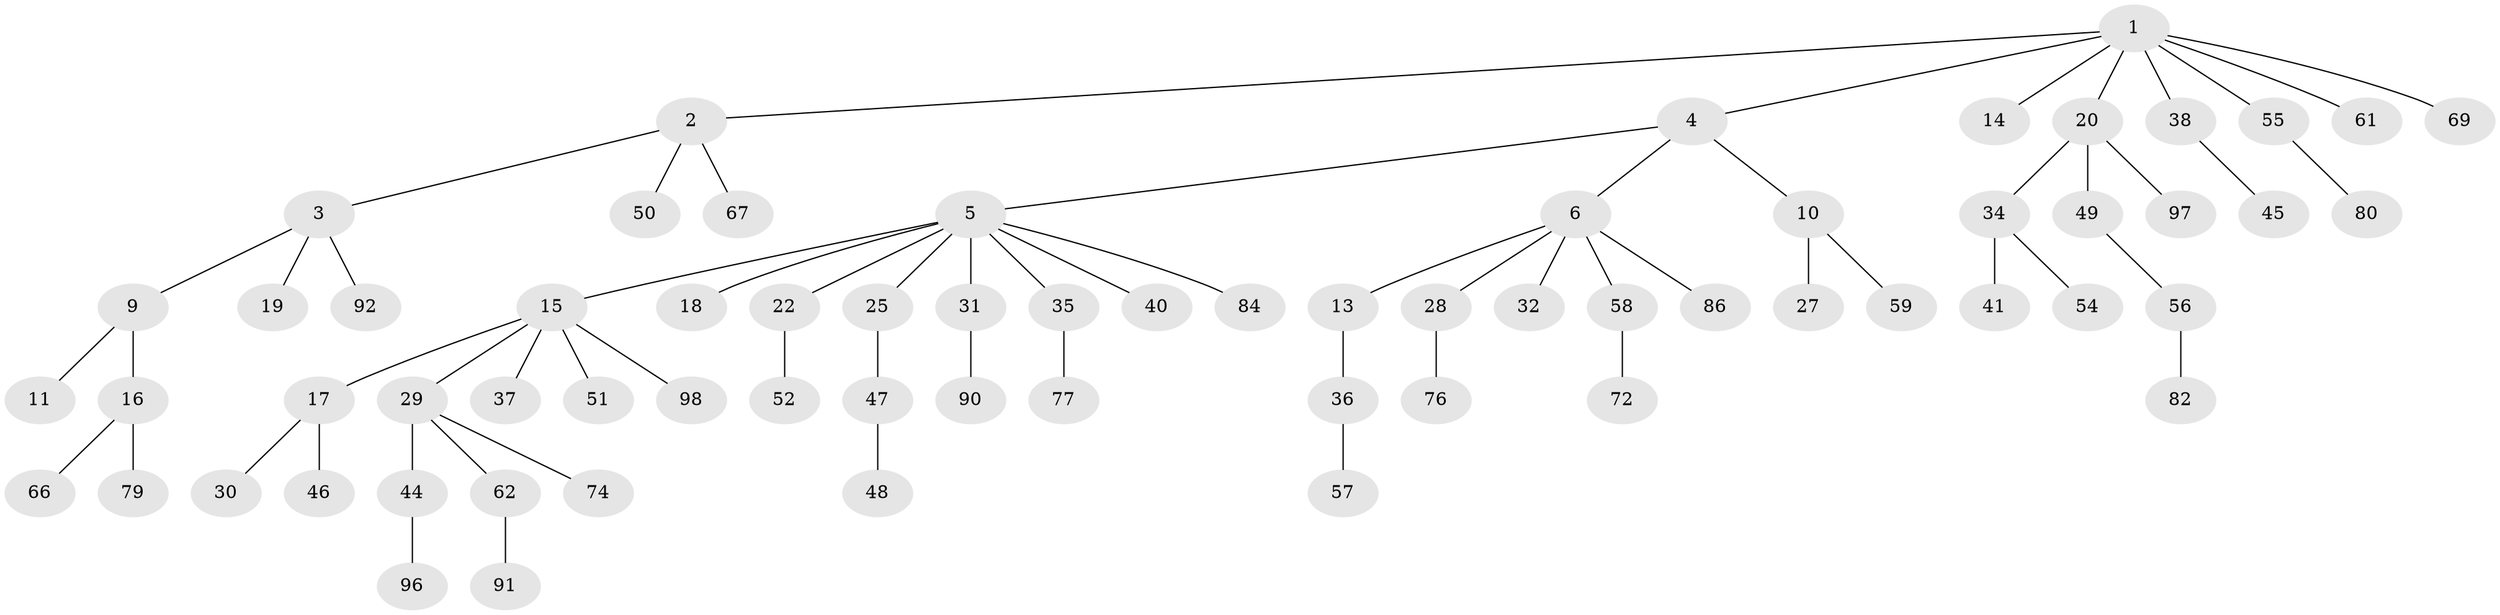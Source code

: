 // original degree distribution, {7: 0.009615384615384616, 4: 0.0673076923076923, 8: 0.009615384615384616, 5: 0.019230769230769232, 2: 0.3076923076923077, 3: 0.1346153846153846, 1: 0.4519230769230769}
// Generated by graph-tools (version 1.1) at 2025/42/03/06/25 10:42:05]
// undirected, 67 vertices, 66 edges
graph export_dot {
graph [start="1"]
  node [color=gray90,style=filled];
  1 [super="+21"];
  2 [super="+7"];
  3 [super="+88"];
  4;
  5 [super="+12"];
  6 [super="+8"];
  9;
  10 [super="+85"];
  11 [super="+71"];
  13 [super="+89"];
  14;
  15 [super="+23"];
  16 [super="+33"];
  17 [super="+42"];
  18 [super="+43"];
  19;
  20 [super="+26"];
  22 [super="+24"];
  25 [super="+101"];
  27;
  28 [super="+70"];
  29 [super="+39"];
  30 [super="+75"];
  31 [super="+63"];
  32;
  34 [super="+53"];
  35 [super="+65"];
  36;
  37;
  38 [super="+64"];
  40;
  41 [super="+78"];
  44;
  45 [super="+81"];
  46;
  47 [super="+102"];
  48 [super="+83"];
  49 [super="+60"];
  50;
  51;
  52 [super="+95"];
  54 [super="+104"];
  55;
  56 [super="+68"];
  57 [super="+73"];
  58;
  59;
  61 [super="+100"];
  62;
  66;
  67;
  69;
  72;
  74 [super="+87"];
  76;
  77;
  79;
  80 [super="+94"];
  82;
  84;
  86 [super="+93"];
  90;
  91 [super="+99"];
  92;
  96 [super="+103"];
  97;
  98;
  1 -- 2;
  1 -- 4;
  1 -- 14;
  1 -- 20;
  1 -- 61;
  1 -- 69;
  1 -- 38;
  1 -- 55;
  2 -- 3;
  2 -- 67;
  2 -- 50;
  3 -- 9;
  3 -- 19;
  3 -- 92;
  4 -- 5;
  4 -- 6;
  4 -- 10;
  5 -- 18;
  5 -- 22;
  5 -- 25;
  5 -- 31;
  5 -- 40;
  5 -- 84;
  5 -- 35;
  5 -- 15;
  6 -- 32;
  6 -- 58;
  6 -- 86;
  6 -- 28;
  6 -- 13;
  9 -- 11;
  9 -- 16;
  10 -- 27;
  10 -- 59;
  13 -- 36;
  15 -- 17;
  15 -- 51;
  15 -- 98;
  15 -- 29;
  15 -- 37;
  16 -- 66;
  16 -- 79;
  17 -- 30;
  17 -- 46;
  20 -- 34;
  20 -- 49;
  20 -- 97;
  22 -- 52;
  25 -- 47;
  28 -- 76;
  29 -- 74;
  29 -- 44;
  29 -- 62;
  31 -- 90;
  34 -- 41;
  34 -- 54;
  35 -- 77;
  36 -- 57;
  38 -- 45;
  44 -- 96;
  47 -- 48;
  49 -- 56;
  55 -- 80;
  56 -- 82;
  58 -- 72;
  62 -- 91;
}
